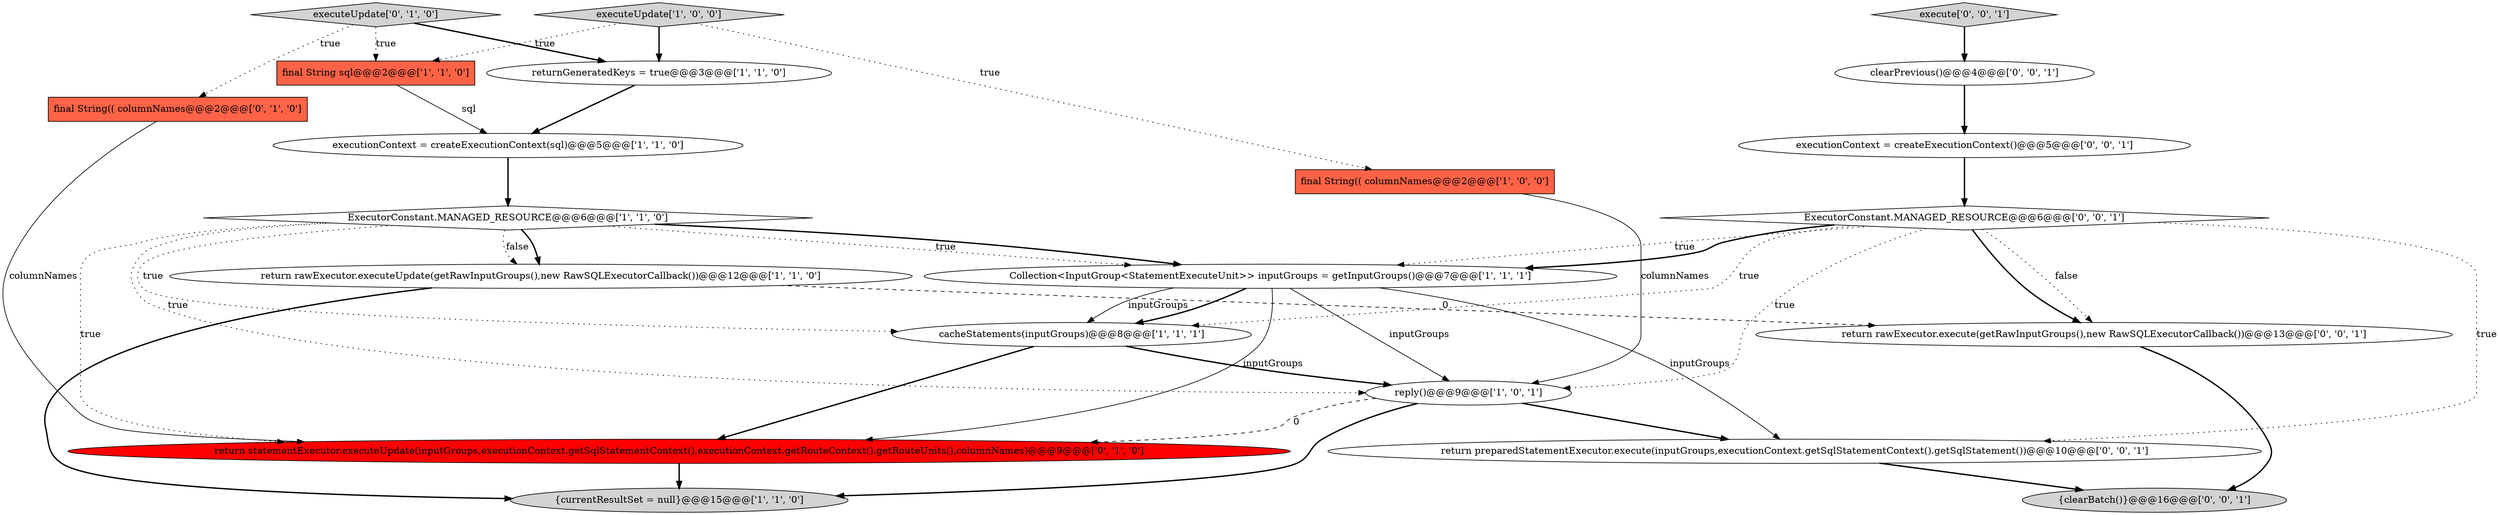 digraph {
15 [style = filled, label = "return preparedStatementExecutor.execute(inputGroups,executionContext.getSqlStatementContext().getSqlStatement())@@@10@@@['0', '0', '1']", fillcolor = white, shape = ellipse image = "AAA0AAABBB3BBB"];
7 [style = filled, label = "Collection<InputGroup<StatementExecuteUnit>> inputGroups = getInputGroups()@@@7@@@['1', '1', '1']", fillcolor = white, shape = ellipse image = "AAA0AAABBB1BBB"];
18 [style = filled, label = "{clearBatch()}@@@16@@@['0', '0', '1']", fillcolor = lightgray, shape = ellipse image = "AAA0AAABBB3BBB"];
13 [style = filled, label = "executeUpdate['0', '1', '0']", fillcolor = lightgray, shape = diamond image = "AAA0AAABBB2BBB"];
3 [style = filled, label = "ExecutorConstant.MANAGED_RESOURCE@@@6@@@['1', '1', '0']", fillcolor = white, shape = diamond image = "AAA0AAABBB1BBB"];
19 [style = filled, label = "executionContext = createExecutionContext()@@@5@@@['0', '0', '1']", fillcolor = white, shape = ellipse image = "AAA0AAABBB3BBB"];
17 [style = filled, label = "return rawExecutor.execute(getRawInputGroups(),new RawSQLExecutorCallback())@@@13@@@['0', '0', '1']", fillcolor = white, shape = ellipse image = "AAA0AAABBB3BBB"];
6 [style = filled, label = "reply()@@@9@@@['1', '0', '1']", fillcolor = white, shape = ellipse image = "AAA0AAABBB1BBB"];
8 [style = filled, label = "{currentResultSet = null}@@@15@@@['1', '1', '0']", fillcolor = lightgray, shape = ellipse image = "AAA0AAABBB1BBB"];
9 [style = filled, label = "executeUpdate['1', '0', '0']", fillcolor = lightgray, shape = diamond image = "AAA0AAABBB1BBB"];
14 [style = filled, label = "ExecutorConstant.MANAGED_RESOURCE@@@6@@@['0', '0', '1']", fillcolor = white, shape = diamond image = "AAA0AAABBB3BBB"];
2 [style = filled, label = "return rawExecutor.executeUpdate(getRawInputGroups(),new RawSQLExecutorCallback())@@@12@@@['1', '1', '0']", fillcolor = white, shape = ellipse image = "AAA0AAABBB1BBB"];
0 [style = filled, label = "final String(( columnNames@@@2@@@['1', '0', '0']", fillcolor = tomato, shape = box image = "AAA0AAABBB1BBB"];
11 [style = filled, label = "return statementExecutor.executeUpdate(inputGroups,executionContext.getSqlStatementContext(),executionContext.getRouteContext().getRouteUnits(),columnNames)@@@9@@@['0', '1', '0']", fillcolor = red, shape = ellipse image = "AAA1AAABBB2BBB"];
5 [style = filled, label = "executionContext = createExecutionContext(sql)@@@5@@@['1', '1', '0']", fillcolor = white, shape = ellipse image = "AAA0AAABBB1BBB"];
20 [style = filled, label = "clearPrevious()@@@4@@@['0', '0', '1']", fillcolor = white, shape = ellipse image = "AAA0AAABBB3BBB"];
4 [style = filled, label = "cacheStatements(inputGroups)@@@8@@@['1', '1', '1']", fillcolor = white, shape = ellipse image = "AAA0AAABBB1BBB"];
12 [style = filled, label = "final String(( columnNames@@@2@@@['0', '1', '0']", fillcolor = tomato, shape = box image = "AAA0AAABBB2BBB"];
1 [style = filled, label = "final String sql@@@2@@@['1', '1', '0']", fillcolor = tomato, shape = box image = "AAA0AAABBB1BBB"];
10 [style = filled, label = "returnGeneratedKeys = true@@@3@@@['1', '1', '0']", fillcolor = white, shape = ellipse image = "AAA0AAABBB1BBB"];
16 [style = filled, label = "execute['0', '0', '1']", fillcolor = lightgray, shape = diamond image = "AAA0AAABBB3BBB"];
5->3 [style = bold, label=""];
13->10 [style = bold, label=""];
3->11 [style = dotted, label="true"];
7->4 [style = solid, label="inputGroups"];
14->17 [style = dotted, label="false"];
3->7 [style = dotted, label="true"];
9->0 [style = dotted, label="true"];
0->6 [style = solid, label="columnNames"];
13->12 [style = dotted, label="true"];
4->6 [style = bold, label=""];
6->11 [style = dashed, label="0"];
3->4 [style = dotted, label="true"];
14->17 [style = bold, label=""];
7->4 [style = bold, label=""];
9->10 [style = bold, label=""];
3->6 [style = dotted, label="true"];
2->17 [style = dashed, label="0"];
15->18 [style = bold, label=""];
7->6 [style = solid, label="inputGroups"];
6->15 [style = bold, label=""];
14->7 [style = bold, label=""];
13->1 [style = dotted, label="true"];
14->15 [style = dotted, label="true"];
7->11 [style = solid, label="inputGroups"];
10->5 [style = bold, label=""];
19->14 [style = bold, label=""];
3->2 [style = bold, label=""];
3->7 [style = bold, label=""];
6->8 [style = bold, label=""];
14->7 [style = dotted, label="true"];
12->11 [style = solid, label="columnNames"];
9->1 [style = dotted, label="true"];
1->5 [style = solid, label="sql"];
11->8 [style = bold, label=""];
4->11 [style = bold, label=""];
20->19 [style = bold, label=""];
16->20 [style = bold, label=""];
3->2 [style = dotted, label="false"];
14->4 [style = dotted, label="true"];
17->18 [style = bold, label=""];
2->8 [style = bold, label=""];
7->15 [style = solid, label="inputGroups"];
14->6 [style = dotted, label="true"];
}
